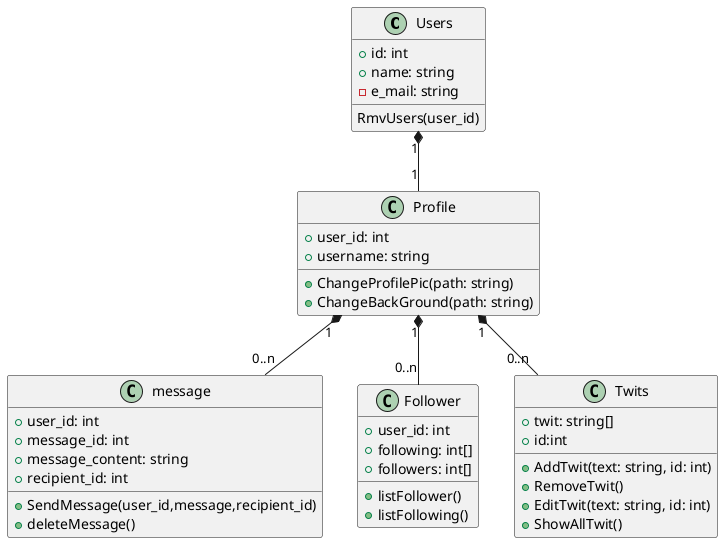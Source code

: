 @startuml




class Users{
    +id: int
    +name: string
    -e_mail: string
    RmvUsers(user_id)
}
class Profile{
    +user_id: int
    +username: string
    +ChangeProfilePic(path: string)
    +ChangeBackGround(path: string)

}
class message{
    +user_id: int
    +message_id: int
    +message_content: string
    +recipient_id: int
    +SendMessage(user_id,message,recipient_id)
    +deleteMessage()

}


class Follower{
    +user_id: int
    +following: int[]
    +followers: int[]
    +listFollower()
    +listFollowing()
}

class Twits{
    +twit: string[]
    +id:int
    +AddTwit(text: string, id: int)
    +RemoveTwit()
    +EditTwit(text: string, id: int)
    +ShowAllTwit()
}
Users "1" *-- "1" Profile
Profile "1" *-- "0..n" message
Profile "1" *-- "0..n" Follower
Profile "1" *-- "0..n" Twits

@enduml